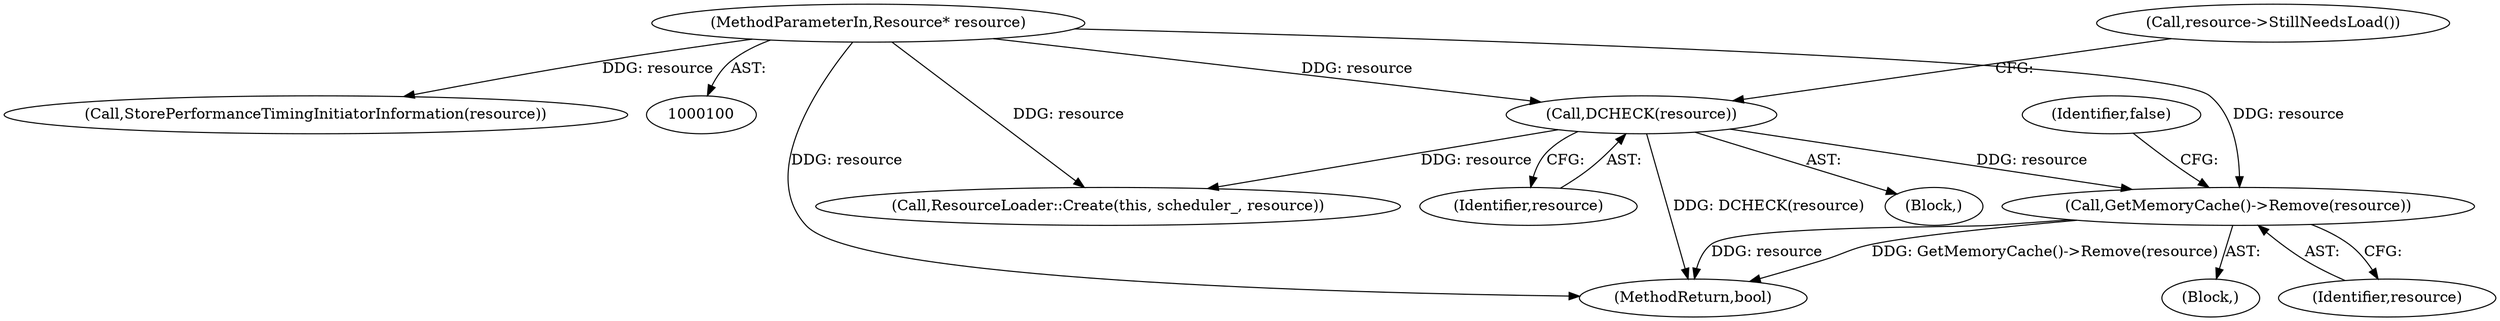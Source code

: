 digraph "0_Chrome_1c40f9042ae2d6ee7483d72998aabb5e73b2ff60_13@pointer" {
"1000122" [label="(Call,GetMemoryCache()->Remove(resource))"];
"1000103" [label="(Call,DCHECK(resource))"];
"1000101" [label="(MethodParameterIn,Resource* resource)"];
"1000122" [label="(Call,GetMemoryCache()->Remove(resource))"];
"1000101" [label="(MethodParameterIn,Resource* resource)"];
"1000104" [label="(Identifier,resource)"];
"1000121" [label="(Block,)"];
"1000103" [label="(Call,DCHECK(resource))"];
"1000150" [label="(Call,ResourceLoader::Create(this, scheduler_, resource))"];
"1000125" [label="(Identifier,false)"];
"1000170" [label="(MethodReturn,bool)"];
"1000102" [label="(Block,)"];
"1000106" [label="(Call,resource->StillNeedsLoad())"];
"1000161" [label="(Call,StorePerformanceTimingInitiatorInformation(resource))"];
"1000123" [label="(Identifier,resource)"];
"1000122" -> "1000121"  [label="AST: "];
"1000122" -> "1000123"  [label="CFG: "];
"1000123" -> "1000122"  [label="AST: "];
"1000125" -> "1000122"  [label="CFG: "];
"1000122" -> "1000170"  [label="DDG: resource"];
"1000122" -> "1000170"  [label="DDG: GetMemoryCache()->Remove(resource)"];
"1000103" -> "1000122"  [label="DDG: resource"];
"1000101" -> "1000122"  [label="DDG: resource"];
"1000103" -> "1000102"  [label="AST: "];
"1000103" -> "1000104"  [label="CFG: "];
"1000104" -> "1000103"  [label="AST: "];
"1000106" -> "1000103"  [label="CFG: "];
"1000103" -> "1000170"  [label="DDG: DCHECK(resource)"];
"1000101" -> "1000103"  [label="DDG: resource"];
"1000103" -> "1000150"  [label="DDG: resource"];
"1000101" -> "1000100"  [label="AST: "];
"1000101" -> "1000170"  [label="DDG: resource"];
"1000101" -> "1000150"  [label="DDG: resource"];
"1000101" -> "1000161"  [label="DDG: resource"];
}
